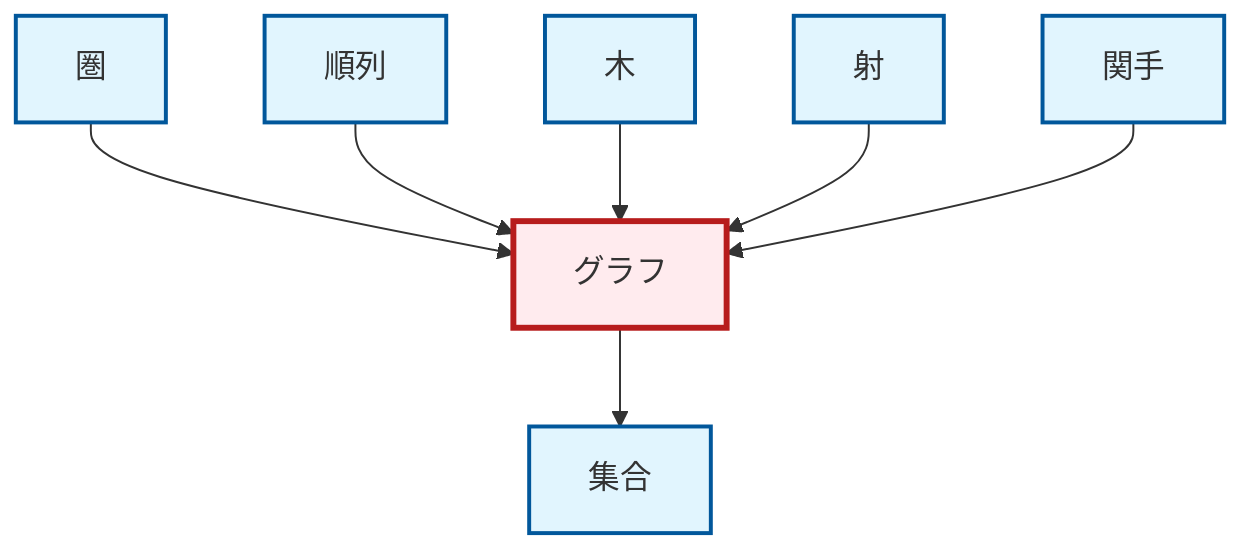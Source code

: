 graph TD
    classDef definition fill:#e1f5fe,stroke:#01579b,stroke-width:2px
    classDef theorem fill:#f3e5f5,stroke:#4a148c,stroke-width:2px
    classDef axiom fill:#fff3e0,stroke:#e65100,stroke-width:2px
    classDef example fill:#e8f5e9,stroke:#1b5e20,stroke-width:2px
    classDef current fill:#ffebee,stroke:#b71c1c,stroke-width:3px
    def-tree["木"]:::definition
    def-functor["関手"]:::definition
    def-permutation["順列"]:::definition
    def-set["集合"]:::definition
    def-category["圏"]:::definition
    def-graph["グラフ"]:::definition
    def-morphism["射"]:::definition
    def-graph --> def-set
    def-category --> def-graph
    def-permutation --> def-graph
    def-tree --> def-graph
    def-morphism --> def-graph
    def-functor --> def-graph
    class def-graph current